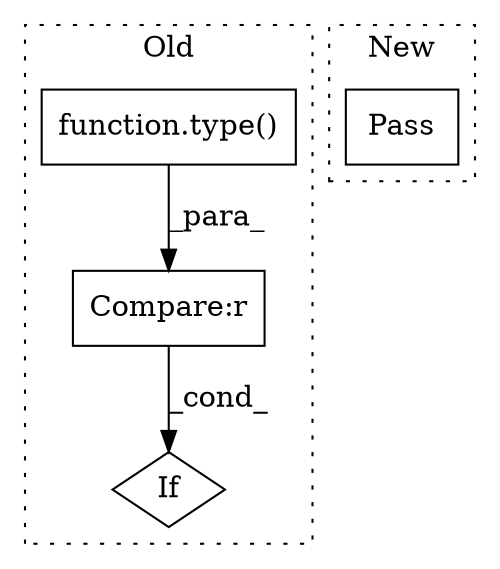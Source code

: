 digraph G {
subgraph cluster0 {
1 [label="function.type()" a="75" s="1084,1094" l="5,1" shape="box"];
3 [label="If" a="96" s="1064" l="3" shape="diamond"];
4 [label="Compare:r" a="40" s="1084" l="18" shape="box"];
label = "Old";
style="dotted";
}
subgraph cluster1 {
2 [label="Pass" a="62" s="2367" l="4" shape="box"];
label = "New";
style="dotted";
}
1 -> 4 [label="_para_"];
4 -> 3 [label="_cond_"];
}